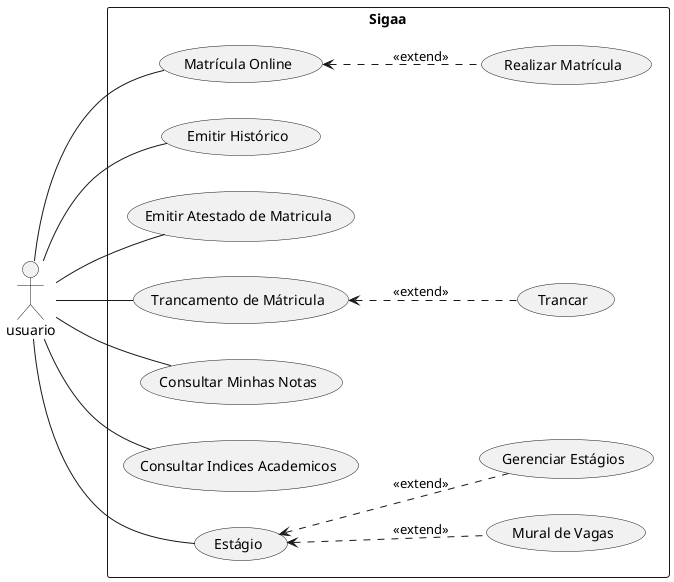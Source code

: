 @startuml diagrama de casos de uso
left to right direction


actor usuario


rectangle "Sigaa"{
    usuario -- (Matrícula Online) : " "
    usuario -- (Emitir Histórico) : " "
    usuario -- (Emitir Atestado de Matricula) : " " 
    usuario -- (Trancamento de Mátricula) : " " 
    usuario -- (Consultar Minhas Notas) : " " 
    usuario -- (Consultar Indices Academicos) : " " 
    usuario -- (Estágio)
    (Estágio) <.. (Mural de Vagas) : " <<extend>>"
    (Estágio) <.. (Gerenciar Estágios) : " <<extend>>"
    (Matrícula Online) <.. (Realizar Matrícula) : " <<extend>>" 
    (Trancamento de Mátricula) <.. (Trancar) : " <<extend>>"
        
}

@enduml